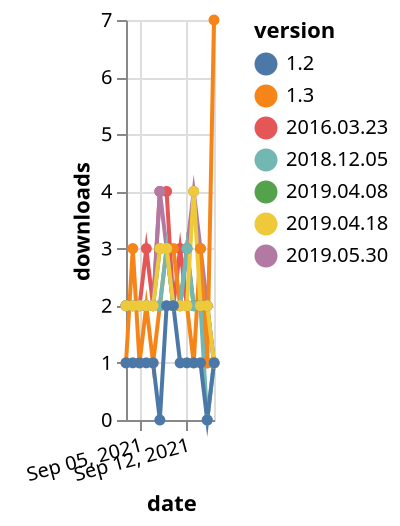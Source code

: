 {"$schema": "https://vega.github.io/schema/vega-lite/v5.json", "description": "A simple bar chart with embedded data.", "data": {"values": [{"date": "2021-09-03", "total": 7437, "delta": 2, "version": "2016.03.23"}, {"date": "2021-09-04", "total": 7439, "delta": 2, "version": "2016.03.23"}, {"date": "2021-09-05", "total": 7441, "delta": 2, "version": "2016.03.23"}, {"date": "2021-09-06", "total": 7444, "delta": 3, "version": "2016.03.23"}, {"date": "2021-09-07", "total": 7446, "delta": 2, "version": "2016.03.23"}, {"date": "2021-09-08", "total": 7450, "delta": 4, "version": "2016.03.23"}, {"date": "2021-09-09", "total": 7454, "delta": 4, "version": "2016.03.23"}, {"date": "2021-09-10", "total": 7456, "delta": 2, "version": "2016.03.23"}, {"date": "2021-09-11", "total": 7459, "delta": 3, "version": "2016.03.23"}, {"date": "2021-09-12", "total": 7461, "delta": 2, "version": "2016.03.23"}, {"date": "2021-09-13", "total": 7463, "delta": 2, "version": "2016.03.23"}, {"date": "2021-09-14", "total": 7465, "delta": 2, "version": "2016.03.23"}, {"date": "2021-09-15", "total": 7466, "delta": 1, "version": "2016.03.23"}, {"date": "2021-09-16", "total": 7467, "delta": 1, "version": "2016.03.23"}, {"date": "2021-09-03", "total": 2044, "delta": 2, "version": "2019.04.08"}, {"date": "2021-09-04", "total": 2046, "delta": 2, "version": "2019.04.08"}, {"date": "2021-09-05", "total": 2048, "delta": 2, "version": "2019.04.08"}, {"date": "2021-09-06", "total": 2050, "delta": 2, "version": "2019.04.08"}, {"date": "2021-09-07", "total": 2052, "delta": 2, "version": "2019.04.08"}, {"date": "2021-09-08", "total": 2055, "delta": 3, "version": "2019.04.08"}, {"date": "2021-09-09", "total": 2058, "delta": 3, "version": "2019.04.08"}, {"date": "2021-09-10", "total": 2060, "delta": 2, "version": "2019.04.08"}, {"date": "2021-09-11", "total": 2062, "delta": 2, "version": "2019.04.08"}, {"date": "2021-09-12", "total": 2065, "delta": 3, "version": "2019.04.08"}, {"date": "2021-09-13", "total": 2067, "delta": 2, "version": "2019.04.08"}, {"date": "2021-09-14", "total": 2069, "delta": 2, "version": "2019.04.08"}, {"date": "2021-09-15", "total": 2071, "delta": 2, "version": "2019.04.08"}, {"date": "2021-09-16", "total": 2072, "delta": 1, "version": "2019.04.08"}, {"date": "2021-09-03", "total": 2132, "delta": 2, "version": "2019.05.30"}, {"date": "2021-09-04", "total": 2134, "delta": 2, "version": "2019.05.30"}, {"date": "2021-09-05", "total": 2136, "delta": 2, "version": "2019.05.30"}, {"date": "2021-09-06", "total": 2138, "delta": 2, "version": "2019.05.30"}, {"date": "2021-09-07", "total": 2140, "delta": 2, "version": "2019.05.30"}, {"date": "2021-09-08", "total": 2144, "delta": 4, "version": "2019.05.30"}, {"date": "2021-09-09", "total": 2147, "delta": 3, "version": "2019.05.30"}, {"date": "2021-09-10", "total": 2149, "delta": 2, "version": "2019.05.30"}, {"date": "2021-09-11", "total": 2151, "delta": 2, "version": "2019.05.30"}, {"date": "2021-09-12", "total": 2154, "delta": 3, "version": "2019.05.30"}, {"date": "2021-09-13", "total": 2158, "delta": 4, "version": "2019.05.30"}, {"date": "2021-09-14", "total": 2161, "delta": 3, "version": "2019.05.30"}, {"date": "2021-09-15", "total": 2163, "delta": 2, "version": "2019.05.30"}, {"date": "2021-09-16", "total": 2164, "delta": 1, "version": "2019.05.30"}, {"date": "2021-09-03", "total": 1711, "delta": 1, "version": "1.3"}, {"date": "2021-09-04", "total": 1714, "delta": 3, "version": "1.3"}, {"date": "2021-09-05", "total": 1715, "delta": 1, "version": "1.3"}, {"date": "2021-09-06", "total": 1717, "delta": 2, "version": "1.3"}, {"date": "2021-09-07", "total": 1718, "delta": 1, "version": "1.3"}, {"date": "2021-09-08", "total": 1720, "delta": 2, "version": "1.3"}, {"date": "2021-09-09", "total": 1723, "delta": 3, "version": "1.3"}, {"date": "2021-09-10", "total": 1726, "delta": 3, "version": "1.3"}, {"date": "2021-09-11", "total": 1728, "delta": 2, "version": "1.3"}, {"date": "2021-09-12", "total": 1730, "delta": 2, "version": "1.3"}, {"date": "2021-09-13", "total": 1731, "delta": 1, "version": "1.3"}, {"date": "2021-09-14", "total": 1734, "delta": 3, "version": "1.3"}, {"date": "2021-09-15", "total": 1735, "delta": 1, "version": "1.3"}, {"date": "2021-09-16", "total": 1742, "delta": 7, "version": "1.3"}, {"date": "2021-09-03", "total": 2827, "delta": 2, "version": "2018.12.05"}, {"date": "2021-09-04", "total": 2829, "delta": 2, "version": "2018.12.05"}, {"date": "2021-09-05", "total": 2831, "delta": 2, "version": "2018.12.05"}, {"date": "2021-09-06", "total": 2833, "delta": 2, "version": "2018.12.05"}, {"date": "2021-09-07", "total": 2835, "delta": 2, "version": "2018.12.05"}, {"date": "2021-09-08", "total": 2837, "delta": 2, "version": "2018.12.05"}, {"date": "2021-09-09", "total": 2840, "delta": 3, "version": "2018.12.05"}, {"date": "2021-09-10", "total": 2842, "delta": 2, "version": "2018.12.05"}, {"date": "2021-09-11", "total": 2844, "delta": 2, "version": "2018.12.05"}, {"date": "2021-09-12", "total": 2847, "delta": 3, "version": "2018.12.05"}, {"date": "2021-09-13", "total": 2849, "delta": 2, "version": "2018.12.05"}, {"date": "2021-09-14", "total": 2851, "delta": 2, "version": "2018.12.05"}, {"date": "2021-09-15", "total": 2851, "delta": 0, "version": "2018.12.05"}, {"date": "2021-09-16", "total": 2852, "delta": 1, "version": "2018.12.05"}, {"date": "2021-09-03", "total": 1982, "delta": 2, "version": "2019.04.18"}, {"date": "2021-09-04", "total": 1984, "delta": 2, "version": "2019.04.18"}, {"date": "2021-09-05", "total": 1986, "delta": 2, "version": "2019.04.18"}, {"date": "2021-09-06", "total": 1988, "delta": 2, "version": "2019.04.18"}, {"date": "2021-09-07", "total": 1990, "delta": 2, "version": "2019.04.18"}, {"date": "2021-09-08", "total": 1993, "delta": 3, "version": "2019.04.18"}, {"date": "2021-09-09", "total": 1996, "delta": 3, "version": "2019.04.18"}, {"date": "2021-09-10", "total": 1998, "delta": 2, "version": "2019.04.18"}, {"date": "2021-09-11", "total": 2000, "delta": 2, "version": "2019.04.18"}, {"date": "2021-09-12", "total": 2002, "delta": 2, "version": "2019.04.18"}, {"date": "2021-09-13", "total": 2006, "delta": 4, "version": "2019.04.18"}, {"date": "2021-09-14", "total": 2008, "delta": 2, "version": "2019.04.18"}, {"date": "2021-09-15", "total": 2010, "delta": 2, "version": "2019.04.18"}, {"date": "2021-09-16", "total": 2011, "delta": 1, "version": "2019.04.18"}, {"date": "2021-09-03", "total": 221, "delta": 1, "version": "1.2"}, {"date": "2021-09-04", "total": 222, "delta": 1, "version": "1.2"}, {"date": "2021-09-05", "total": 223, "delta": 1, "version": "1.2"}, {"date": "2021-09-06", "total": 224, "delta": 1, "version": "1.2"}, {"date": "2021-09-07", "total": 225, "delta": 1, "version": "1.2"}, {"date": "2021-09-08", "total": 225, "delta": 0, "version": "1.2"}, {"date": "2021-09-09", "total": 227, "delta": 2, "version": "1.2"}, {"date": "2021-09-10", "total": 229, "delta": 2, "version": "1.2"}, {"date": "2021-09-11", "total": 230, "delta": 1, "version": "1.2"}, {"date": "2021-09-12", "total": 231, "delta": 1, "version": "1.2"}, {"date": "2021-09-13", "total": 232, "delta": 1, "version": "1.2"}, {"date": "2021-09-14", "total": 233, "delta": 1, "version": "1.2"}, {"date": "2021-09-15", "total": 233, "delta": 0, "version": "1.2"}, {"date": "2021-09-16", "total": 234, "delta": 1, "version": "1.2"}]}, "width": "container", "mark": {"type": "line", "point": {"filled": true}}, "encoding": {"x": {"field": "date", "type": "temporal", "timeUnit": "yearmonthdate", "title": "date", "axis": {"labelAngle": -15}}, "y": {"field": "delta", "type": "quantitative", "title": "downloads"}, "color": {"field": "version", "type": "nominal"}, "tooltip": {"field": "delta"}}}